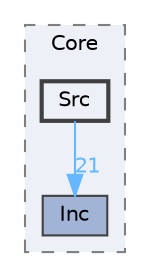 digraph "/home/oliver/Documents/3A/capteurs_reseaux_VO_ESE_TP2/capteurs_reseaux_VO/Core/Src"
{
 // LATEX_PDF_SIZE
  bgcolor="transparent";
  edge [fontname=Helvetica,fontsize=10,labelfontname=Helvetica,labelfontsize=10];
  node [fontname=Helvetica,fontsize=10,shape=box,height=0.2,width=0.4];
  compound=true
  subgraph clusterdir_8a2bc9ab9817d9af03b92b070db8970e {
    graph [ bgcolor="#edf0f7", pencolor="grey50", label="Core", fontname=Helvetica,fontsize=10 style="filled,dashed", URL="dir_8a2bc9ab9817d9af03b92b070db8970e.html",tooltip=""]
  dir_b27b0d6063bdfd21dce64eecb879ca3e [label="Inc", fillcolor="#a2b4d6", color="grey25", style="filled", URL="dir_b27b0d6063bdfd21dce64eecb879ca3e.html",tooltip=""];
  dir_ebde3b21637de66b173acb9b7933ac7c [label="Src", fillcolor="#edf0f7", color="grey25", style="filled,bold", URL="dir_ebde3b21637de66b173acb9b7933ac7c.html",tooltip=""];
  }
  dir_ebde3b21637de66b173acb9b7933ac7c->dir_b27b0d6063bdfd21dce64eecb879ca3e [headlabel="21", labeldistance=1.5 headhref="dir_000003_000002.html" href="dir_000003_000002.html" color="steelblue1" fontcolor="steelblue1"];
}
